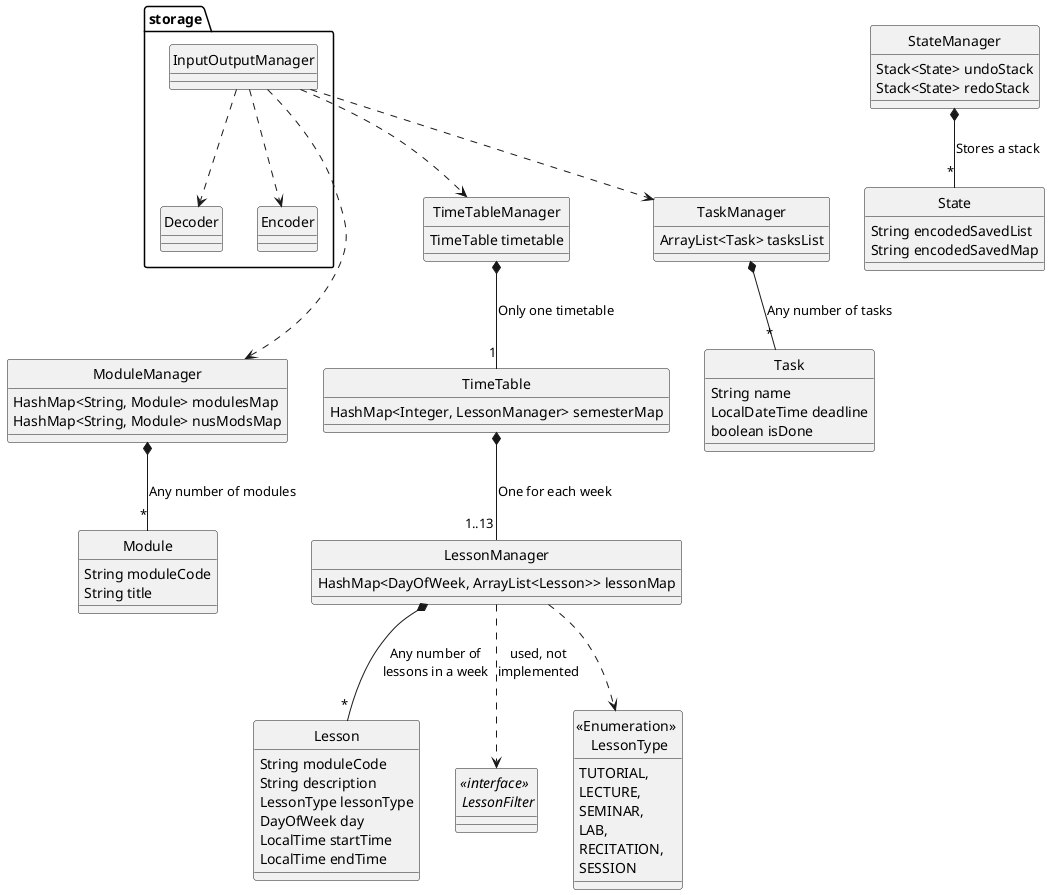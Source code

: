 @startuml

hide circle
skinparam classAttributeIconSize 0

package storage {
    class InputOutputManager
    class Decoder
    class Encoder

    InputOutputManager ..> Decoder
    InputOutputManager ..> Encoder
}

class Module {
    String moduleCode
    String title
}
class ModuleManager {
    HashMap<String, Module> modulesMap
    HashMap<String, Module> nusModsMap
}
ModuleManager *-- "*"  Module : Any number of modules
InputOutputManager ...> ModuleManager

class TimeTable {
    HashMap<Integer, LessonManager> semesterMap
}
class TimeTableManager {
    TimeTable timetable
}
TimeTableManager *-- "1" TimeTable : Only one timetable
TimeTable *-- "1..13" LessonManager : One for each week

class Task {
    String name
    LocalDateTime deadline
    boolean isDone
}
class TaskManager {
    ArrayList<Task> tasksList
}
TaskManager *-- "*" Task : Any number of tasks
InputOutputManager ..> TaskManager

class State {
    String encodedSavedList
    String encodedSavedMap
}
class StateManager {
    Stack<State> undoStack
    Stack<State> redoStack
}
StateManager *-down- "*" State : Stores a stack

class Lesson {
    String moduleCode
    String description
    LessonType lessonType
    DayOfWeek day
    LocalTime startTime
    LocalTime endTime
}
class LessonManager {
    HashMap<DayOfWeek, ArrayList<Lesson>> lessonMap
}
interface "<<interface>> \n LessonFilter"
enum "<<Enumeration>> \n LessonType" {
    TUTORIAL,
    LECTURE,
    SEMINAR,
    LAB,
    RECITATION,
    SESSION
}
LessonManager *-- "*"  Lesson : Any number of\nlessons in a week
LessonManager ..> "<<Enumeration>> \n LessonType"
LessonManager ..> "<<interface>> \n LessonFilter" : used, not\nimplemented
InputOutputManager ..> TimeTableManager


@enduml